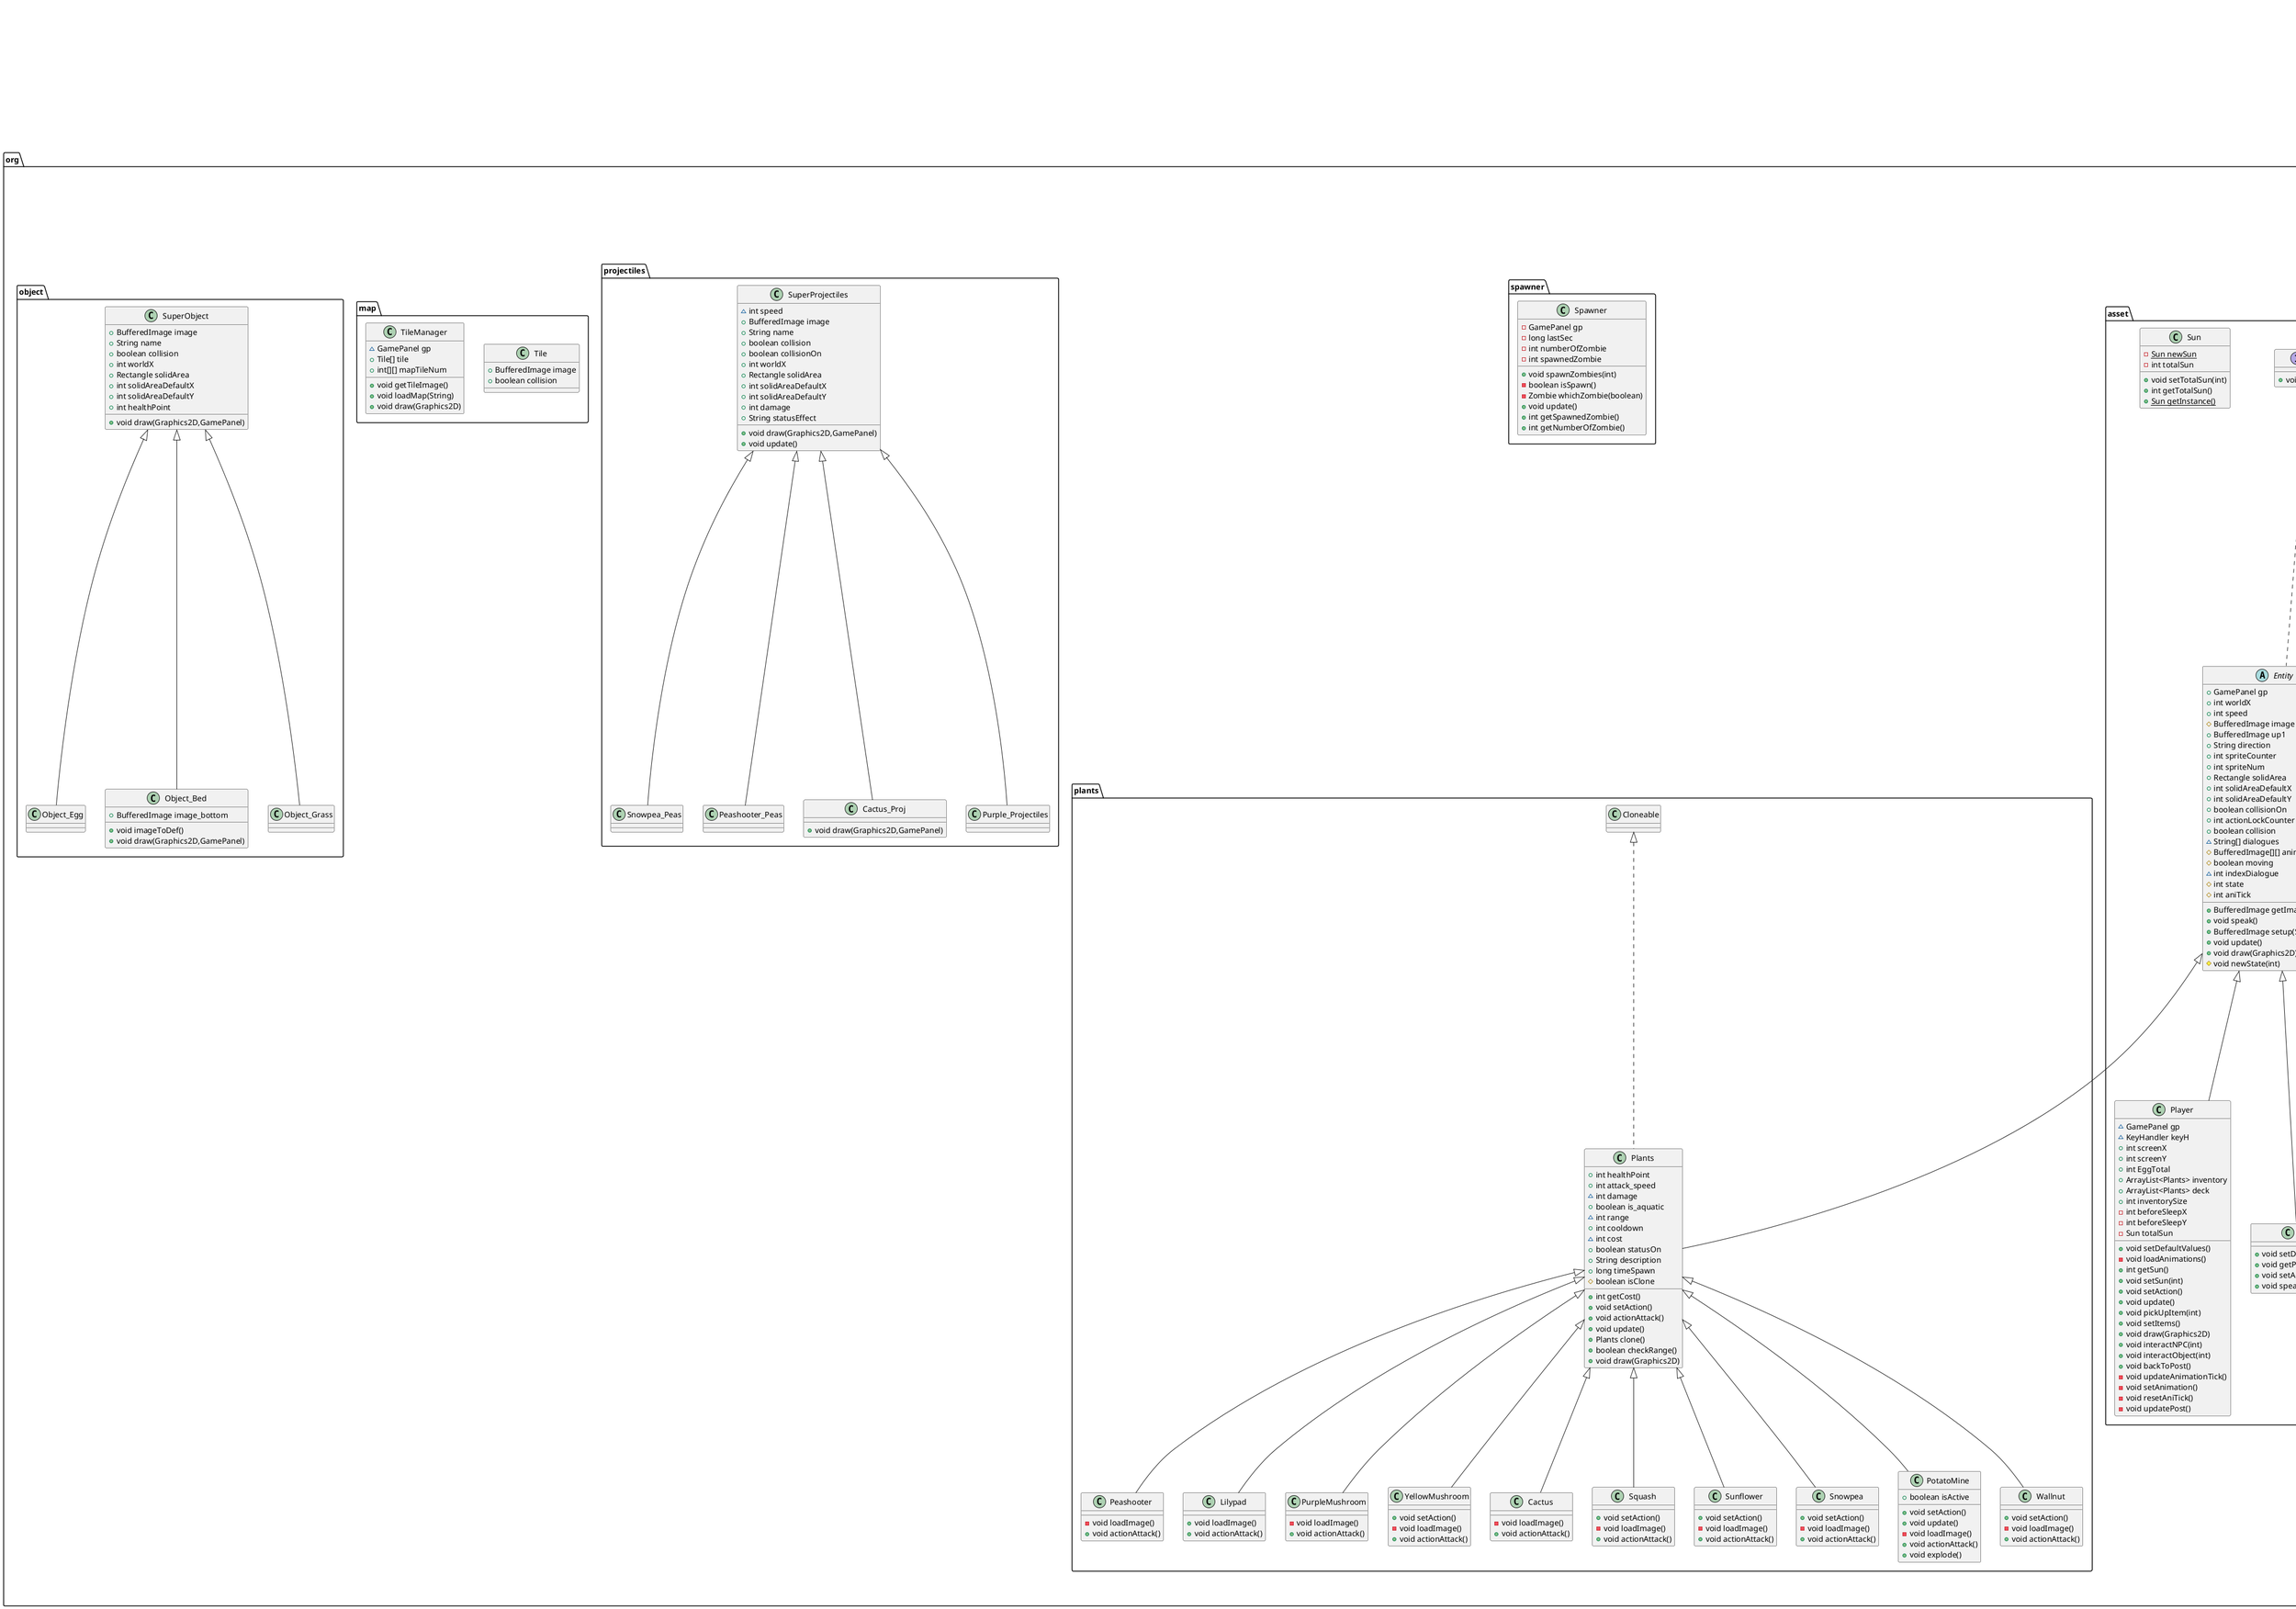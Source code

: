 @startuml
class org.game.UI {
~ GamePanel gp
~ Graphics2D g2
~ Font arial_40
~ BufferedImage eggImage
+ boolean messageOn
+ String message
~ int messageCounter
+ String currentDialogue
~ double playTime
~ DecimalFormat dFormat
+ int slotCol
+ int slotRow
+ int gameCol
+ int gameRow
+ void showMessage(String)
+ void draw(Graphics2D)
+ void drawGrassCount()
+ void drawTilesCursor()
+ void drawCardSelector()
+ void drawDialogueScreen()
+ void drawSubWindow(int,int,int,int)
+ void drawPauseScreen()
+ void drawEndScreen()
+ void drawAlmanac()
+ void drawHelp()
+ void drawInventory()
+ int getItemIndexOnSlot()
+ void drawDeckScreen()
- int getXforCenteredText(String)
}


class org.game.GamePanel {
~ int originalTileSize
~ int scale
+ int tileSize
+ int maxScreenCol
+ int maxScreenRow
+ int screenWidth
+ int screenHeight
~ int FPS
+ int maxWorldCol
+ int maxWorldRow
+ int worldWidth
+ int worldHeight
~ TileManager tileManager
+ KeyHandler keyH
~ Thread gameThread
+ CollisionChecker cChecker
+ AssetSetter aSetter
+ UI ui
+ SuperObject[] obj
+ SuperProjectiles[] proj
+ Entity[] npc
+ Zombie[] listOfZombie
+ Zombie[] zombie
+ Plants[] listOfPlants
+ Plants[] plants
+ Player player
- Spawner spawner
+ int gameState
+ int playState
+ int pauseState
+ int dialogState
+ int characterState
+ int sleepState
+ int endState
+ int zombieAlmnc
+ int helpState
+ long elapsedTime
+ long timer
+ boolean isGameOver
+ void setupGame()
+ void startGameThread()
+ void run()
+ void update()
+ void paintComponent(Graphics)
}


class org.asset.Player {
~ GamePanel gp
~ KeyHandler keyH
+ int screenX
+ int screenY
+ int EggTotal
+ ArrayList<Plants> inventory
+ ArrayList<Plants> deck
+ int inventorySize
- int beforeSleepX
- int beforeSleepY
- Sun totalSun
+ void setDefaultValues()
- void loadAnimations()
+ int getSun()
+ void setSun(int)
+ void setAction()
+ void update()
+ void pickUpItem(int)
+ void setItems()
+ void draw(Graphics2D)
+ void interactNPC(int)
+ void interactObject(int)
+ void backToPost()
- void updateAnimationTick()
- void setAnimation()
- void resetAniTick()
- void updatePost()
}


class org.zombies.Zombie_Bread {
}
class org.zombies.Zombie_Conehead {
+ void update()
}

class org.zombies.Zombie_Normal {
}
class org.plants.Peashooter {
- void loadImage()
+ void actionAttack()
}

abstract class org.asset.Entity {
+ GamePanel gp
+ int worldX
+ int speed
# BufferedImage image
+ BufferedImage up1
+ String direction
+ int spriteCounter
+ int spriteNum
+ Rectangle solidArea
+ int solidAreaDefaultX
+ int solidAreaDefaultY
+ boolean collisionOn
+ int actionLockCounter
+ boolean collision
~ String[] dialogues
# BufferedImage[][] animations
# boolean moving
~ int indexDialogue
# int state
# int aniTick
+ BufferedImage getImage()
+ void speak()
+ BufferedImage setup(String,int,int)
+ void update()
+ void draw(Graphics2D)
# void newState(int)
}


class org.plants.Lilypad {
+ void loadImage()
+ void actionAttack()
}

class org.spawner.Spawner {
- GamePanel gp
- long lastSec
- int numberOfZombie
- int spawnedZombie
+ void spawnZombies(int)
- boolean isSpawn()
- Zombie whichZombie(boolean)
+ void update()
+ int getSpawnedZombie()
+ int getNumberOfZombie()
}


class org.game.LoadImage {
+ {static} BufferedImage GetSpriteAtlas(String)
}

interface org.asset.Action {
+ void setAction()
}

class org.zombies.Zombie_PoleVaulting {
- int specialSkillUsage
- int jumpState
- long lastJump
- int beforeJumpY
- int beforeJumpX
- boolean stopJump
- int tempIndex
+ void update()
+ void setAction()
}


class org.game.Constants {
+ {static} int ANI_SPEED
}

class org.game.Constants$Directions {
+ {static} int LEFT
+ {static} int UP
+ {static} int RIGHT
+ {static} int DOWN
}

class org.game.Constants$PlayerConstants {
+ {static} int IDLE
+ {static} int RUNNING
+ {static} int GetSpriteAmount(int)
}


class org.zombies.Zombie_DolphinRider {
- boolean isSwimming
- int specialSkillUsage
- int jumpState
- long lastJump
- int beforeJumpY
- int beforeJumpX
- int tempIndex
+ void update()
+ void setAction()
# void setAnimation()
}


class org.projectiles.Snowpea_Peas {
}
class org.projectiles.Peashooter_Peas {
}
class org.zombies.Zombie_Brawler {
~ boolean isAttacking
+ void update()
+ void actionAttack()
# void setAnimation()
}


class org.zombies.Zombie_DuckyTube {
~ boolean isSwimming
+ void update()
# void setAnimation()
}


class org.map.Tile {
+ BufferedImage image
+ boolean collision
}

class org.zombies.Zombie_Giant {
+ void draw(Graphics2D)
}

class org.plants.PurpleMushroom {
- void loadImage()
+ void actionAttack()
}

class org.plants.YellowMushroom {
+ void setAction()
- void loadImage()
+ void actionAttack()
}

class org.game.Main {
+ {static} void main(String[])
}

class org.plants.Cactus {
- void loadImage()
+ void actionAttack()
}

class org.object.Object_Egg {
}
class org.plants.Squash {
+ void setAction()
- void loadImage()
+ void actionAttack()
}

class org.game.CollisionChecker {
~ GamePanel gp
+ void checkTile(Entity)
+ int checkObject(Entity,boolean)
+ int checkEntity(Entity,Entity[])
+ int checkProjectile(Entity)
+ void checkPlayer(Entity)
}


class org.object.SuperObject {
+ BufferedImage image
+ String name
+ boolean collision
+ int worldX
+ Rectangle solidArea
+ int solidAreaDefaultX
+ int solidAreaDefaultY
+ int healthPoint
+ void draw(Graphics2D,GamePanel)
}


class org.plants.Sunflower {
+ void setAction()
- void loadImage()
+ void actionAttack()
}

class org.zombies.Zombie_BucketHead {
}
class org.map.TileManager {
~ GamePanel gp
+ Tile[] tile
+ int[][] mapTileNum
+ void getTileImage()
+ void loadMap(String)
+ void draw(Graphics2D)
}


class org.object.Object_Bed {
+ BufferedImage image_bottom
+ void imageToDef()
+ void draw(Graphics2D,GamePanel)
}


class org.game.AssetSetter {
~ GamePanel gp
+ void setPlants()
+ void setPlantsList()
+ void setObject()
+ void setProjectiles(long)
+ void setNPC()
+ void setZombie()
+ void spawnZombie()
}


class org.projectiles.Cactus_Proj {
+ void draw(Graphics2D,GamePanel)
}

class org.plants.Snowpea {
+ void setAction()
- void loadImage()
+ void actionAttack()
}

class org.game.KeyHandler {
~ GamePanel gp
+ boolean upPressed
+ void keyTyped(KeyEvent)
+ void keyPressed(KeyEvent)
+ void keyReleased(KeyEvent)
+ boolean checkPlantLocation(int,int)
- boolean checkLilypadLocation(int,int)
}


class org.projectiles.Purple_Projectiles {
}
class org.plants.PotatoMine {
+ boolean isActive
+ void setAction()
+ void update()
- void loadImage()
+ void actionAttack()
+ void explode()
}


class org.projectiles.SuperProjectiles {
~ int speed
+ BufferedImage image
+ String name
+ boolean collision
+ boolean collisionOn
+ int worldX
+ Rectangle solidArea
+ int solidAreaDefaultX
+ int solidAreaDefaultY
+ int damage
+ String statusEffect
+ void draw(Graphics2D,GamePanel)
+ void update()
}


class org.object.Object_Grass {
}
class org.asset.NPC {
+ void setDialogue()
+ void getPlayerImage()
+ void setAction()
+ void speak()
}

class org.asset.Sun {
- {static} Sun newSun
- int totalSun
+ void setTotalSun(int)
+ int getTotalSun()
+ {static} Sun getInstance()
}


class org.zombies.Zombie_Slime {
~ boolean isFull
# void setAnimation()
}


class org.zombies.Zombie {
~ int healthPoint
~ boolean isAquatic
+ int attack_speed
~ long countTime
~ int counter
~ long timeNotes
~ int howManySecs
~ int damage
~ int defaultSpeed
~ String statusEffect
~ int attack_range
~ int cost
~ int numOfIdle
~ int numOfRunning
~ int state
+ String description
+ long timeSpawn
+ void update()
+ void setAction()
+ void actionAttack()
- void actionProjectiles(int)
+ Zombie clone()
+ void draw(Graphics2D)
# void updateAnimationTick()
# void setAnimation()
# void updatePost()
# void loadAnimations(int,int,String,int,int)
}


class org.plants.Wallnut {
+ void setAction()
- void loadImage()
+ void actionAttack()
}

class org.plants.Plants {
+ int healthPoint
+ int attack_speed
~ int damage
+ boolean is_aquatic
~ int range
+ int cooldown
~ int cost
+ boolean statusOn
+ String description
+ long timeSpawn
# boolean isClone
+ int getCost()
+ void setAction()
+ void actionAttack()
+ void update()
+ Plants clone()
+ boolean checkRange()
+ void draw(Graphics2D)
}


class org.game.UtilityTool {
+ BufferedImage scaleImage(BufferedImage,int,int)
}



org.game.Runnable <|.. org.game.GamePanel
org.game.JPanel <|-- org.game.GamePanel
org.asset.Entity <|-- org.asset.Player
org.zombies.Zombie <|-- org.zombies.Zombie_Bread
org.zombies.Zombie <|-- org.zombies.Zombie_Conehead
org.zombies.Zombie <|-- org.zombies.Zombie_Normal
org.plants.Plants <|-- org.plants.Peashooter
org.asset.Action <|.. org.asset.Entity
org.plants.Plants <|-- org.plants.Lilypad
org.asset.Action <|.. org.zombies.Zombie_PoleVaulting
org.zombies.Zombie <|-- org.zombies.Zombie_PoleVaulting
org.game.Constants +.. org.game.Constants$Directions
org.game.Constants +.. org.game.Constants$PlayerConstants
org.asset.Action <|.. org.zombies.Zombie_DolphinRider
org.zombies.Zombie <|-- org.zombies.Zombie_DolphinRider
org.projectiles.SuperProjectiles <|-- org.projectiles.Snowpea_Peas
org.projectiles.SuperProjectiles <|-- org.projectiles.Peashooter_Peas
org.zombies.Zombie <|-- org.zombies.Zombie_Brawler
org.zombies.Zombie <|-- org.zombies.Zombie_DuckyTube
org.zombies.Zombie <|-- org.zombies.Zombie_Giant
org.plants.Plants <|-- org.plants.PurpleMushroom
org.plants.Plants <|-- org.plants.YellowMushroom
org.plants.Plants <|-- org.plants.Cactus
org.object.SuperObject <|-- org.object.Object_Egg
org.plants.Plants <|-- org.plants.Squash
org.plants.Plants <|-- org.plants.Sunflower
org.zombies.Zombie <|-- org.zombies.Zombie_BucketHead
org.object.SuperObject <|-- org.object.Object_Bed
org.projectiles.SuperProjectiles <|-- org.projectiles.Cactus_Proj
org.plants.Plants <|-- org.plants.Snowpea
java.awt.event.KeyListener <|.. org.game.KeyHandler
org.projectiles.SuperProjectiles <|-- org.projectiles.Purple_Projectiles
org.plants.Plants <|-- org.plants.PotatoMine
org.object.SuperObject <|-- org.object.Object_Grass
org.asset.Entity <|-- org.asset.NPC
org.zombies.Zombie <|-- org.zombies.Zombie_Slime
org.zombies.Cloneable <|.. org.zombies.Zombie
org.asset.Entity <|-- org.zombies.Zombie
org.plants.Plants <|-- org.plants.Wallnut
org.plants.Cloneable <|.. org.plants.Plants
org.asset.Entity <|-- org.plants.Plants
@enduml